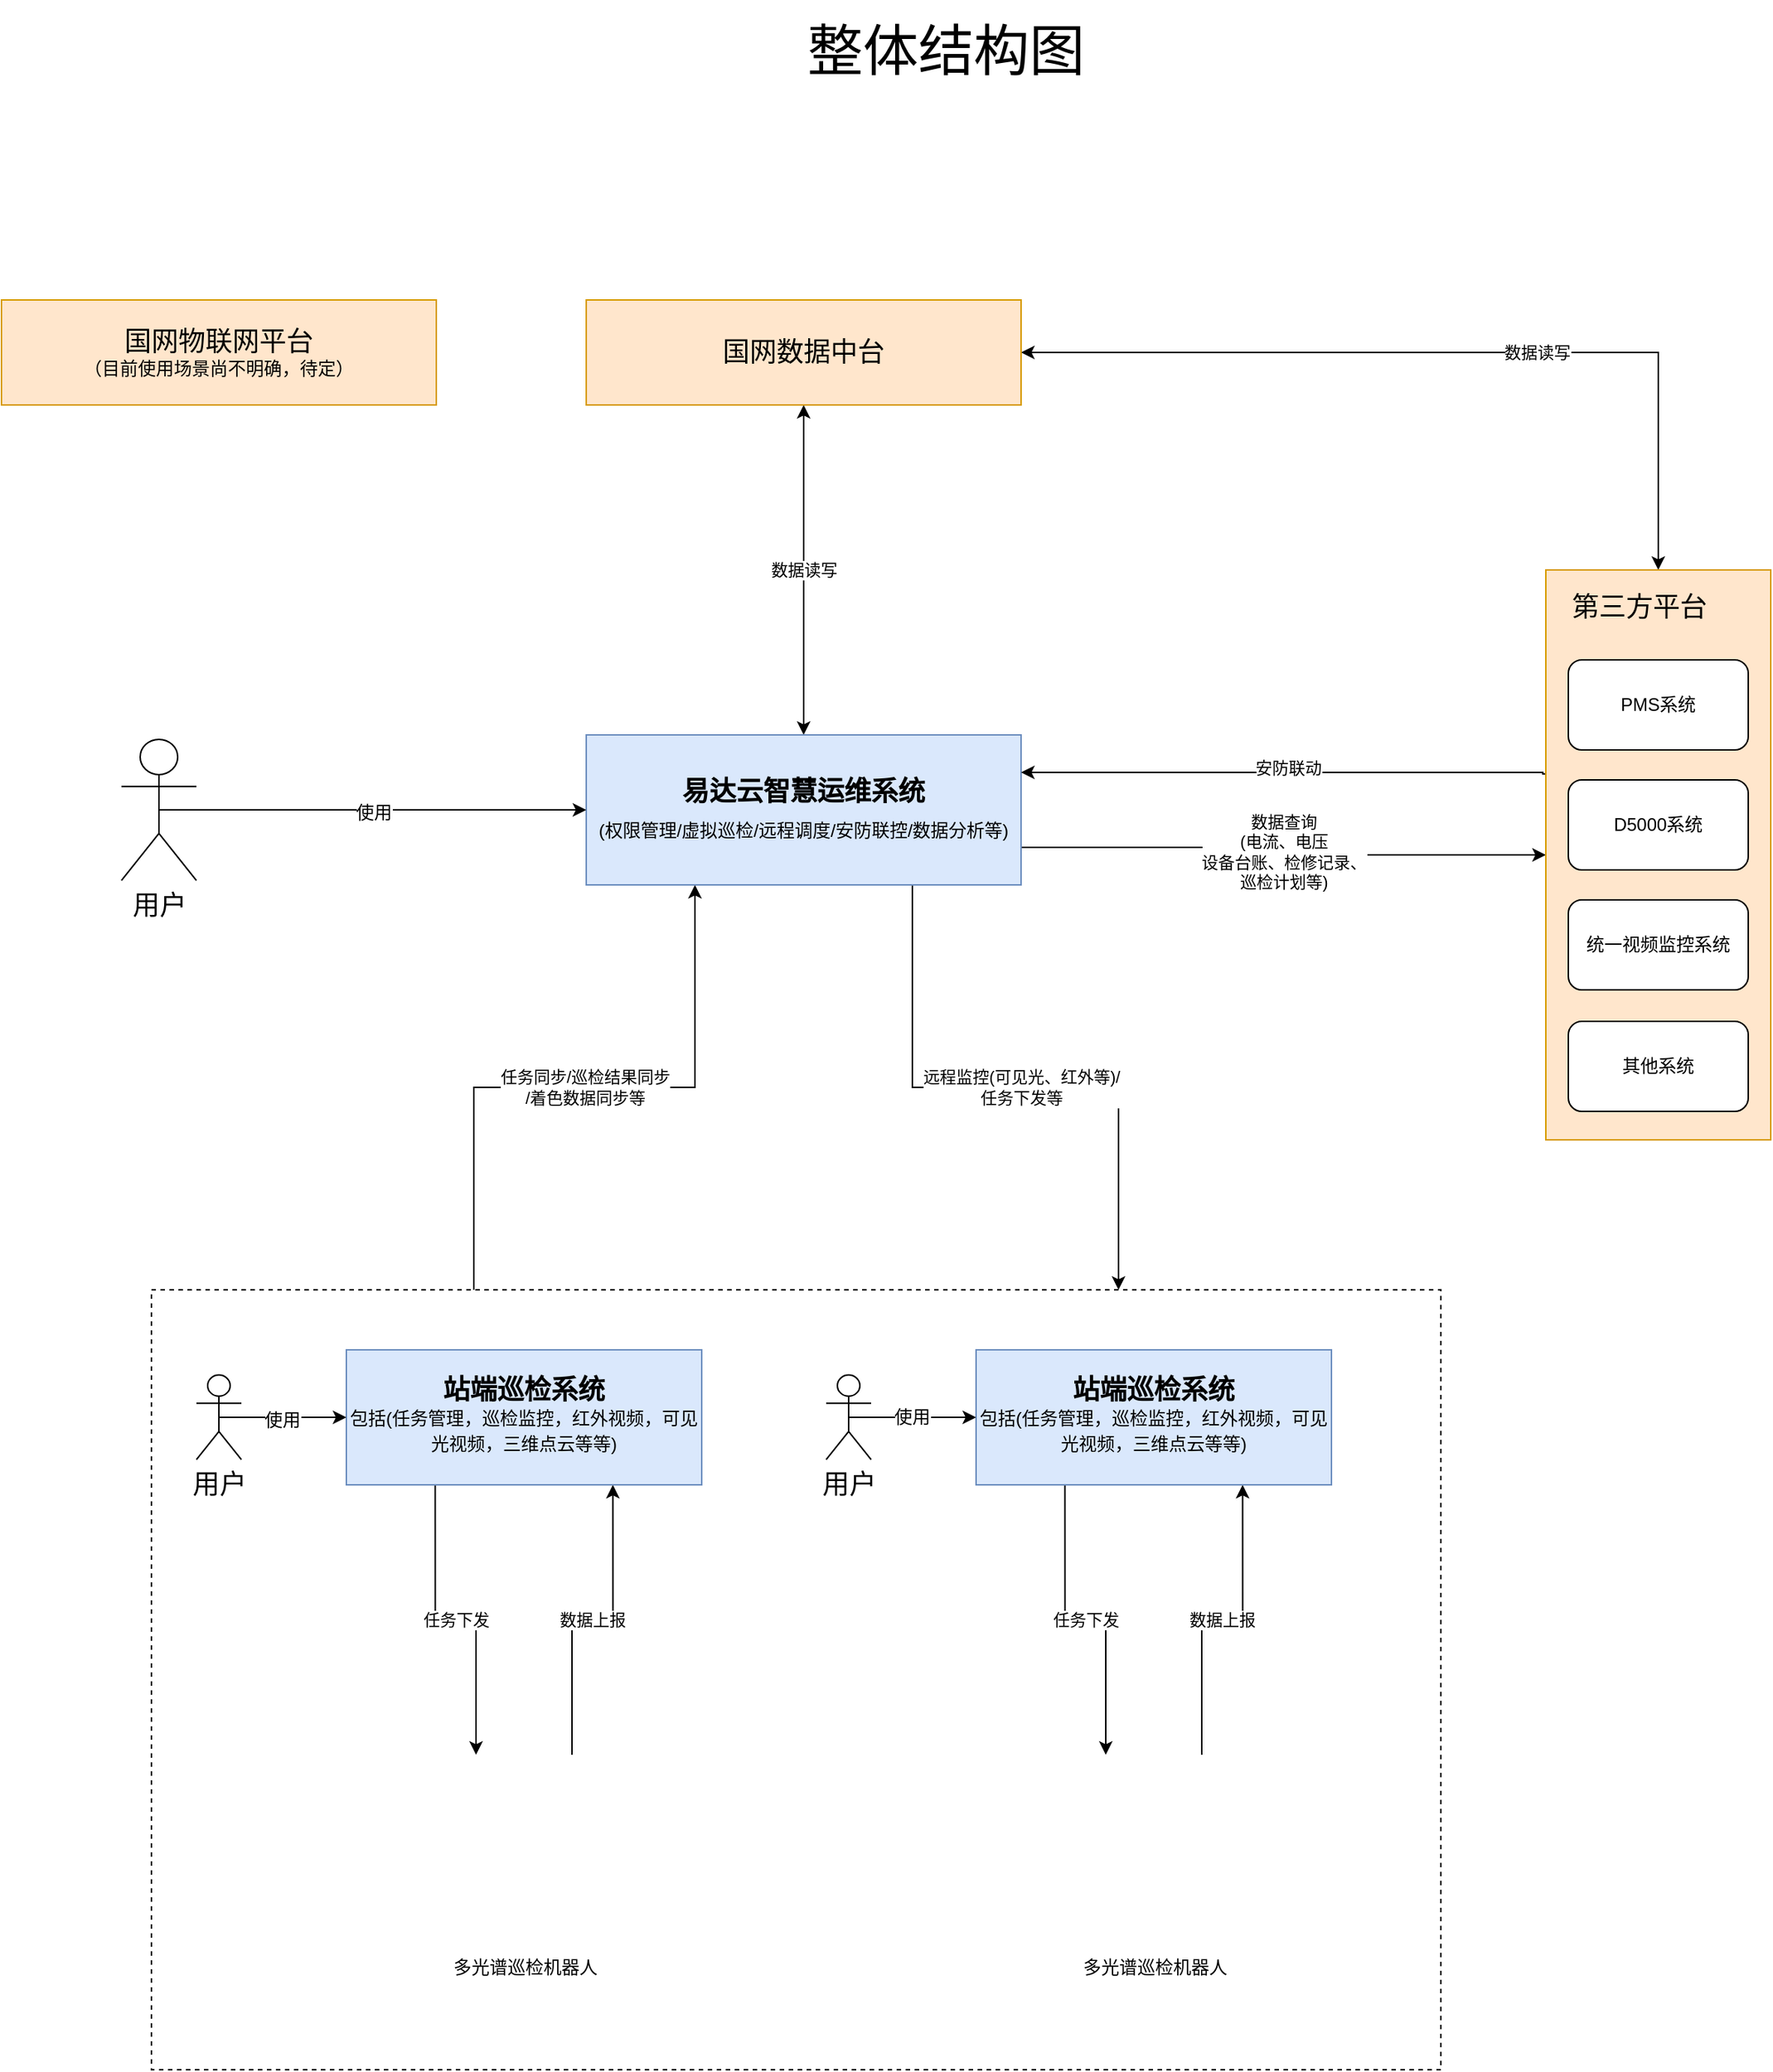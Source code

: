 <mxfile version="13.0.1" type="github">
  <diagram id="0OOSGcVvR7OFmxbcjkcZ" name="第 1 页">
    <mxGraphModel dx="1096" dy="540" grid="1" gridSize="10" guides="1" tooltips="1" connect="1" arrows="1" fold="1" page="1" pageScale="1" pageWidth="700" pageHeight="1000" math="0" shadow="0">
      <root>
        <mxCell id="0" />
        <mxCell id="1" parent="0" />
        <mxCell id="Agbn1S0HxGMe0rHe034Y-35" value="任务同步/巡检结果同步&lt;br&gt;/着色数据同步等" style="edgeStyle=orthogonalEdgeStyle;rounded=0;orthogonalLoop=1;jettySize=auto;html=1;exitX=0.25;exitY=0;exitDx=0;exitDy=0;entryX=0.25;entryY=1;entryDx=0;entryDy=0;" edge="1" parent="1" source="Agbn1S0HxGMe0rHe034Y-32" target="Agbn1S0HxGMe0rHe034Y-31">
          <mxGeometry relative="1" as="geometry" />
        </mxCell>
        <mxCell id="Agbn1S0HxGMe0rHe034Y-32" value="" style="rounded=0;whiteSpace=wrap;html=1;dashed=1;" vertex="1" parent="1">
          <mxGeometry x="170" y="890" width="860" height="520" as="geometry" />
        </mxCell>
        <mxCell id="Agbn1S0HxGMe0rHe034Y-22" value="数据上报" style="edgeStyle=orthogonalEdgeStyle;rounded=0;orthogonalLoop=1;jettySize=auto;html=1;exitX=0.75;exitY=0;exitDx=0;exitDy=0;entryX=0.75;entryY=1;entryDx=0;entryDy=0;" edge="1" parent="1" source="Agbn1S0HxGMe0rHe034Y-16" target="Agbn1S0HxGMe0rHe034Y-17">
          <mxGeometry relative="1" as="geometry" />
        </mxCell>
        <mxCell id="Agbn1S0HxGMe0rHe034Y-16" value="多光谱巡检机器人" style="shape=image;html=1;verticalAlign=top;verticalLabelPosition=bottom;labelBackgroundColor=#ffffff;imageAspect=0;aspect=fixed;image=https://cdn2.iconfinder.com/data/icons/walle/128/basket_empty.png" vertex="1" parent="1">
          <mxGeometry x="354.5" y="1200" width="128" height="128" as="geometry" />
        </mxCell>
        <mxCell id="Agbn1S0HxGMe0rHe034Y-21" value="任务下发" style="edgeStyle=orthogonalEdgeStyle;rounded=0;orthogonalLoop=1;jettySize=auto;html=1;exitX=0.25;exitY=1;exitDx=0;exitDy=0;entryX=0.25;entryY=0;entryDx=0;entryDy=0;" edge="1" parent="1" source="Agbn1S0HxGMe0rHe034Y-17" target="Agbn1S0HxGMe0rHe034Y-16">
          <mxGeometry relative="1" as="geometry" />
        </mxCell>
        <mxCell id="Agbn1S0HxGMe0rHe034Y-17" value="&lt;p style=&quot;line-height: 140%&quot;&gt;&lt;b&gt;&lt;font style=&quot;font-size: 18px&quot;&gt;站端巡检系统&lt;/font&gt;&lt;/b&gt;&lt;br&gt;包括(任务管理，巡检监控，红外视频，可见光视频，三维点云等等)&lt;/p&gt;" style="rounded=0;whiteSpace=wrap;html=1;fillColor=#dae8fc;strokeColor=#6c8ebf;" vertex="1" parent="1">
          <mxGeometry x="300" y="930" width="237" height="90" as="geometry" />
        </mxCell>
        <mxCell id="Agbn1S0HxGMe0rHe034Y-36" style="edgeStyle=orthogonalEdgeStyle;rounded=0;orthogonalLoop=1;jettySize=auto;html=1;exitX=0.75;exitY=1;exitDx=0;exitDy=0;entryX=0.75;entryY=0;entryDx=0;entryDy=0;" edge="1" parent="1" source="Agbn1S0HxGMe0rHe034Y-31" target="Agbn1S0HxGMe0rHe034Y-32">
          <mxGeometry relative="1" as="geometry" />
        </mxCell>
        <mxCell id="Agbn1S0HxGMe0rHe034Y-37" value="远程监控(可见光、红外等)/&lt;br&gt;任务下发等" style="edgeLabel;html=1;align=center;verticalAlign=middle;resizable=0;points=[];" vertex="1" connectable="0" parent="Agbn1S0HxGMe0rHe034Y-36">
          <mxGeometry x="0.019" relative="1" as="geometry">
            <mxPoint as="offset" />
          </mxGeometry>
        </mxCell>
        <mxCell id="Agbn1S0HxGMe0rHe034Y-43" value="数据查询&lt;br&gt;(电流、电压&lt;br&gt;设备台账、检修记录、&lt;br&gt;巡检计划等)" style="edgeStyle=orthogonalEdgeStyle;rounded=0;orthogonalLoop=1;jettySize=auto;html=1;exitX=1;exitY=0.75;exitDx=0;exitDy=0;" edge="1" parent="1" source="Agbn1S0HxGMe0rHe034Y-31" target="Agbn1S0HxGMe0rHe034Y-38">
          <mxGeometry relative="1" as="geometry" />
        </mxCell>
        <mxCell id="Agbn1S0HxGMe0rHe034Y-52" value="数据读写" style="edgeStyle=orthogonalEdgeStyle;rounded=0;orthogonalLoop=1;jettySize=auto;html=1;exitX=0.5;exitY=0;exitDx=0;exitDy=0;startArrow=classic;startFill=1;" edge="1" parent="1" source="Agbn1S0HxGMe0rHe034Y-31" target="Agbn1S0HxGMe0rHe034Y-46">
          <mxGeometry relative="1" as="geometry" />
        </mxCell>
        <mxCell id="Agbn1S0HxGMe0rHe034Y-31" value="&lt;p style=&quot;line-height: 200%&quot;&gt;&lt;b&gt;&lt;font style=&quot;font-size: 18px&quot;&gt;易达云智慧运维系统&lt;/font&gt;&lt;/b&gt;&lt;br&gt;(权限管理/虚拟巡检/远程调度/安防联控/数据分析等)&lt;/p&gt;" style="rounded=0;whiteSpace=wrap;html=1;fillColor=#dae8fc;strokeColor=#6c8ebf;" vertex="1" parent="1">
          <mxGeometry x="460" y="520" width="290" height="100" as="geometry" />
        </mxCell>
        <mxCell id="Agbn1S0HxGMe0rHe034Y-44" style="edgeStyle=orthogonalEdgeStyle;rounded=0;orthogonalLoop=1;jettySize=auto;html=1;entryX=1;entryY=0.25;entryDx=0;entryDy=0;exitX=0.001;exitY=0.358;exitDx=0;exitDy=0;exitPerimeter=0;" edge="1" parent="1" source="Agbn1S0HxGMe0rHe034Y-38" target="Agbn1S0HxGMe0rHe034Y-31">
          <mxGeometry relative="1" as="geometry">
            <mxPoint x="1098" y="540" as="sourcePoint" />
            <Array as="points">
              <mxPoint x="1098" y="545" />
            </Array>
          </mxGeometry>
        </mxCell>
        <mxCell id="Agbn1S0HxGMe0rHe034Y-45" value="安防联动" style="edgeLabel;html=1;align=center;verticalAlign=middle;resizable=0;points=[];" vertex="1" connectable="0" parent="Agbn1S0HxGMe0rHe034Y-44">
          <mxGeometry x="-0.011" y="-3" relative="1" as="geometry">
            <mxPoint as="offset" />
          </mxGeometry>
        </mxCell>
        <mxCell id="Agbn1S0HxGMe0rHe034Y-50" style="edgeStyle=orthogonalEdgeStyle;rounded=0;orthogonalLoop=1;jettySize=auto;html=1;exitX=0.5;exitY=0;exitDx=0;exitDy=0;entryX=1;entryY=0.5;entryDx=0;entryDy=0;startArrow=classic;startFill=1;strokeWidth=1;" edge="1" parent="1" source="Agbn1S0HxGMe0rHe034Y-38" target="Agbn1S0HxGMe0rHe034Y-46">
          <mxGeometry relative="1" as="geometry" />
        </mxCell>
        <mxCell id="Agbn1S0HxGMe0rHe034Y-51" value="数据读写" style="edgeLabel;html=1;align=center;verticalAlign=middle;resizable=0;points=[];" vertex="1" connectable="0" parent="Agbn1S0HxGMe0rHe034Y-50">
          <mxGeometry x="-0.167" y="34" relative="1" as="geometry">
            <mxPoint x="11.18" y="-34.05" as="offset" />
          </mxGeometry>
        </mxCell>
        <mxCell id="Agbn1S0HxGMe0rHe034Y-38" value="" style="rounded=0;whiteSpace=wrap;html=1;fillColor=#ffe6cc;strokeColor=#d79b00;" vertex="1" parent="1">
          <mxGeometry x="1100" y="410" width="150" height="380" as="geometry" />
        </mxCell>
        <mxCell id="Agbn1S0HxGMe0rHe034Y-39" value="PMS系统" style="rounded=1;whiteSpace=wrap;html=1;" vertex="1" parent="1">
          <mxGeometry x="1115" y="470" width="120" height="60" as="geometry" />
        </mxCell>
        <mxCell id="Agbn1S0HxGMe0rHe034Y-40" value="D5000系统" style="rounded=1;whiteSpace=wrap;html=1;" vertex="1" parent="1">
          <mxGeometry x="1115" y="550" width="120" height="60" as="geometry" />
        </mxCell>
        <mxCell id="Agbn1S0HxGMe0rHe034Y-41" value="统一视频监控系统" style="rounded=1;whiteSpace=wrap;html=1;" vertex="1" parent="1">
          <mxGeometry x="1115" y="630" width="120" height="60" as="geometry" />
        </mxCell>
        <mxCell id="Agbn1S0HxGMe0rHe034Y-42" value="其他系统" style="rounded=1;whiteSpace=wrap;html=1;" vertex="1" parent="1">
          <mxGeometry x="1115" y="711" width="120" height="60" as="geometry" />
        </mxCell>
        <mxCell id="Agbn1S0HxGMe0rHe034Y-46" value="&lt;font style=&quot;font-size: 18px&quot;&gt;国网数据中台&lt;/font&gt;" style="rounded=0;whiteSpace=wrap;html=1;fillColor=#ffe6cc;strokeColor=#d79b00;" vertex="1" parent="1">
          <mxGeometry x="460" y="230" width="290" height="70" as="geometry" />
        </mxCell>
        <mxCell id="Agbn1S0HxGMe0rHe034Y-53" value="数据上报" style="edgeStyle=orthogonalEdgeStyle;rounded=0;orthogonalLoop=1;jettySize=auto;html=1;exitX=0.75;exitY=0;exitDx=0;exitDy=0;entryX=0.75;entryY=1;entryDx=0;entryDy=0;" edge="1" parent="1" source="Agbn1S0HxGMe0rHe034Y-54" target="Agbn1S0HxGMe0rHe034Y-56">
          <mxGeometry relative="1" as="geometry" />
        </mxCell>
        <mxCell id="Agbn1S0HxGMe0rHe034Y-54" value="多光谱巡检机器人" style="shape=image;html=1;verticalAlign=top;verticalLabelPosition=bottom;labelBackgroundColor=#ffffff;imageAspect=0;aspect=fixed;image=https://cdn2.iconfinder.com/data/icons/walle/128/basket_empty.png" vertex="1" parent="1">
          <mxGeometry x="774.5" y="1200" width="128" height="128" as="geometry" />
        </mxCell>
        <mxCell id="Agbn1S0HxGMe0rHe034Y-55" value="任务下发" style="edgeStyle=orthogonalEdgeStyle;rounded=0;orthogonalLoop=1;jettySize=auto;html=1;exitX=0.25;exitY=1;exitDx=0;exitDy=0;entryX=0.25;entryY=0;entryDx=0;entryDy=0;" edge="1" parent="1" source="Agbn1S0HxGMe0rHe034Y-56" target="Agbn1S0HxGMe0rHe034Y-54">
          <mxGeometry relative="1" as="geometry" />
        </mxCell>
        <mxCell id="Agbn1S0HxGMe0rHe034Y-56" value="&lt;p style=&quot;line-height: 140%&quot;&gt;&lt;b&gt;&lt;font style=&quot;font-size: 18px&quot;&gt;站端巡检系统&lt;/font&gt;&lt;/b&gt;&lt;br&gt;包括(任务管理，巡检监控，红外视频，可见光视频，三维点云等等)&lt;/p&gt;" style="rounded=0;whiteSpace=wrap;html=1;fillColor=#dae8fc;strokeColor=#6c8ebf;" vertex="1" parent="1">
          <mxGeometry x="720" y="930" width="237" height="90" as="geometry" />
        </mxCell>
        <mxCell id="Agbn1S0HxGMe0rHe034Y-57" value="第三方平台" style="text;html=1;strokeColor=none;fillColor=none;align=center;verticalAlign=middle;whiteSpace=wrap;rounded=0;fontSize=18;" vertex="1" parent="1">
          <mxGeometry x="1115" y="425" width="95" height="20" as="geometry" />
        </mxCell>
        <mxCell id="Agbn1S0HxGMe0rHe034Y-61" value="&lt;font style=&quot;font-size: 12px&quot;&gt;使用&lt;/font&gt;" style="edgeStyle=orthogonalEdgeStyle;rounded=0;orthogonalLoop=1;jettySize=auto;html=1;exitX=0.5;exitY=0.5;exitDx=0;exitDy=0;exitPerimeter=0;startArrow=none;startFill=0;strokeWidth=1;fontSize=18;" edge="1" parent="1" source="Agbn1S0HxGMe0rHe034Y-59" target="Agbn1S0HxGMe0rHe034Y-31">
          <mxGeometry relative="1" as="geometry" />
        </mxCell>
        <mxCell id="Agbn1S0HxGMe0rHe034Y-59" value="用户" style="shape=umlActor;verticalLabelPosition=bottom;labelBackgroundColor=#ffffff;verticalAlign=top;html=1;outlineConnect=0;fontSize=18;" vertex="1" parent="1">
          <mxGeometry x="150" y="522.94" width="50" height="94.12" as="geometry" />
        </mxCell>
        <mxCell id="Agbn1S0HxGMe0rHe034Y-63" value="&lt;font style=&quot;font-size: 12px&quot;&gt;使用&lt;/font&gt;" style="edgeStyle=orthogonalEdgeStyle;rounded=0;orthogonalLoop=1;jettySize=auto;html=1;exitX=0.5;exitY=0.5;exitDx=0;exitDy=0;exitPerimeter=0;entryX=0;entryY=0.5;entryDx=0;entryDy=0;startArrow=none;startFill=0;strokeWidth=1;fontSize=18;" edge="1" parent="1" source="Agbn1S0HxGMe0rHe034Y-62" target="Agbn1S0HxGMe0rHe034Y-17">
          <mxGeometry relative="1" as="geometry" />
        </mxCell>
        <mxCell id="Agbn1S0HxGMe0rHe034Y-62" value="用户" style="shape=umlActor;verticalLabelPosition=bottom;labelBackgroundColor=#ffffff;verticalAlign=top;html=1;outlineConnect=0;fontSize=18;" vertex="1" parent="1">
          <mxGeometry x="200" y="946.77" width="30" height="56.47" as="geometry" />
        </mxCell>
        <mxCell id="Agbn1S0HxGMe0rHe034Y-65" style="edgeStyle=orthogonalEdgeStyle;rounded=0;orthogonalLoop=1;jettySize=auto;html=1;exitX=0.5;exitY=0.5;exitDx=0;exitDy=0;exitPerimeter=0;startArrow=none;startFill=0;strokeWidth=1;fontSize=18;" edge="1" parent="1" source="Agbn1S0HxGMe0rHe034Y-64" target="Agbn1S0HxGMe0rHe034Y-56">
          <mxGeometry relative="1" as="geometry" />
        </mxCell>
        <mxCell id="Agbn1S0HxGMe0rHe034Y-66" value="使用" style="edgeLabel;html=1;align=center;verticalAlign=middle;resizable=0;points=[];fontSize=12;" vertex="1" connectable="0" parent="Agbn1S0HxGMe0rHe034Y-65">
          <mxGeometry x="-0.026" relative="1" as="geometry">
            <mxPoint as="offset" />
          </mxGeometry>
        </mxCell>
        <mxCell id="Agbn1S0HxGMe0rHe034Y-64" value="用户" style="shape=umlActor;verticalLabelPosition=bottom;labelBackgroundColor=#ffffff;verticalAlign=top;html=1;outlineConnect=0;fontSize=18;" vertex="1" parent="1">
          <mxGeometry x="620" y="946.77" width="30" height="56.47" as="geometry" />
        </mxCell>
        <mxCell id="Agbn1S0HxGMe0rHe034Y-70" value="整体结构图" style="text;html=1;strokeColor=none;fillColor=none;align=center;verticalAlign=middle;whiteSpace=wrap;rounded=0;dashed=1;fontSize=37;" vertex="1" parent="1">
          <mxGeometry x="430" y="30" width="540" height="70" as="geometry" />
        </mxCell>
        <mxCell id="Agbn1S0HxGMe0rHe034Y-74" value="&lt;font&gt;&lt;span style=&quot;font-size: 18px&quot;&gt;国网物联网平台&lt;/span&gt;&lt;br&gt;&lt;font style=&quot;font-size: 12px&quot;&gt;（目前使用场景尚不明确，待定）&lt;/font&gt;&lt;br&gt;&lt;/font&gt;" style="rounded=0;whiteSpace=wrap;html=1;fillColor=#ffe6cc;strokeColor=#d79b00;" vertex="1" parent="1">
          <mxGeometry x="70" y="230" width="290" height="70" as="geometry" />
        </mxCell>
      </root>
    </mxGraphModel>
  </diagram>
</mxfile>
